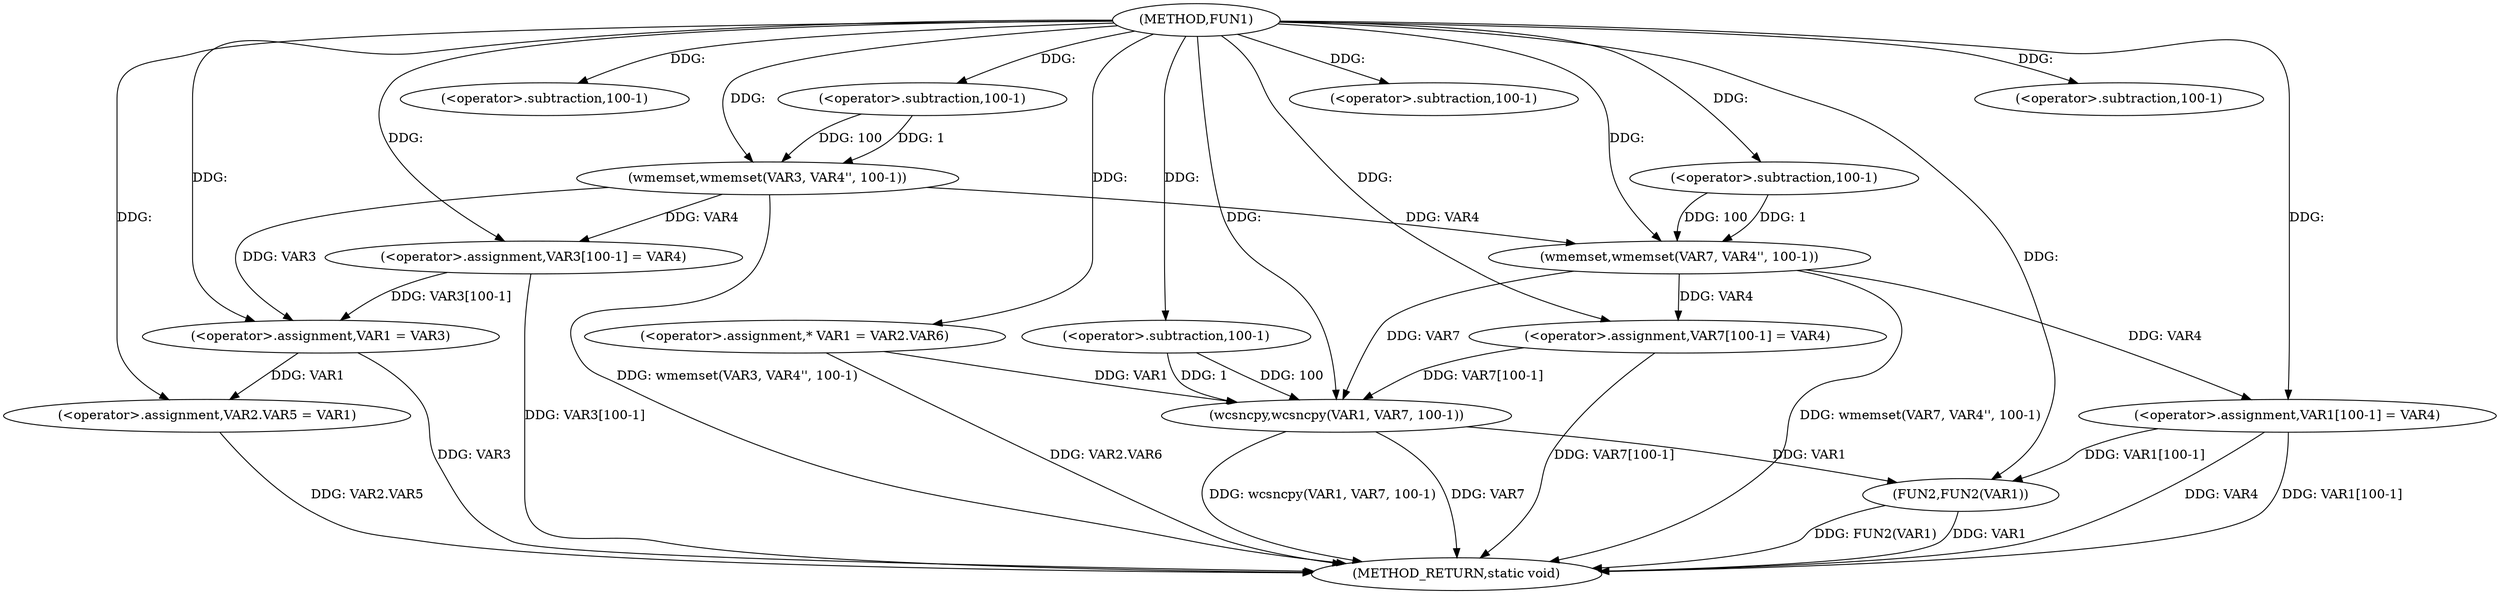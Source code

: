 digraph FUN1 {  
"1000100" [label = "(METHOD,FUN1)" ]
"1000163" [label = "(METHOD_RETURN,static void)" ]
"1000105" [label = "(wmemset,wmemset(VAR3, VAR4'', 100-1))" ]
"1000108" [label = "(<operator>.subtraction,100-1)" ]
"1000111" [label = "(<operator>.assignment,VAR3[100-1] = VAR4)" ]
"1000114" [label = "(<operator>.subtraction,100-1)" ]
"1000118" [label = "(<operator>.assignment,VAR1 = VAR3)" ]
"1000121" [label = "(<operator>.assignment,VAR2.VAR5 = VAR1)" ]
"1000128" [label = "(<operator>.assignment,* VAR1 = VAR2.VAR6)" ]
"1000135" [label = "(wmemset,wmemset(VAR7, VAR4'', 100-1))" ]
"1000138" [label = "(<operator>.subtraction,100-1)" ]
"1000141" [label = "(<operator>.assignment,VAR7[100-1] = VAR4)" ]
"1000144" [label = "(<operator>.subtraction,100-1)" ]
"1000148" [label = "(wcsncpy,wcsncpy(VAR1, VAR7, 100-1))" ]
"1000151" [label = "(<operator>.subtraction,100-1)" ]
"1000154" [label = "(<operator>.assignment,VAR1[100-1] = VAR4)" ]
"1000157" [label = "(<operator>.subtraction,100-1)" ]
"1000161" [label = "(FUN2,FUN2(VAR1))" ]
  "1000128" -> "1000163"  [ label = "DDG: VAR2.VAR6"] 
  "1000141" -> "1000163"  [ label = "DDG: VAR7[100-1]"] 
  "1000105" -> "1000163"  [ label = "DDG: wmemset(VAR3, VAR4'', 100-1)"] 
  "1000154" -> "1000163"  [ label = "DDG: VAR4"] 
  "1000154" -> "1000163"  [ label = "DDG: VAR1[100-1]"] 
  "1000148" -> "1000163"  [ label = "DDG: wcsncpy(VAR1, VAR7, 100-1)"] 
  "1000111" -> "1000163"  [ label = "DDG: VAR3[100-1]"] 
  "1000121" -> "1000163"  [ label = "DDG: VAR2.VAR5"] 
  "1000148" -> "1000163"  [ label = "DDG: VAR7"] 
  "1000161" -> "1000163"  [ label = "DDG: VAR1"] 
  "1000135" -> "1000163"  [ label = "DDG: wmemset(VAR7, VAR4'', 100-1)"] 
  "1000118" -> "1000163"  [ label = "DDG: VAR3"] 
  "1000161" -> "1000163"  [ label = "DDG: FUN2(VAR1)"] 
  "1000100" -> "1000105"  [ label = "DDG: "] 
  "1000108" -> "1000105"  [ label = "DDG: 100"] 
  "1000108" -> "1000105"  [ label = "DDG: 1"] 
  "1000100" -> "1000108"  [ label = "DDG: "] 
  "1000105" -> "1000111"  [ label = "DDG: VAR4"] 
  "1000100" -> "1000111"  [ label = "DDG: "] 
  "1000100" -> "1000114"  [ label = "DDG: "] 
  "1000111" -> "1000118"  [ label = "DDG: VAR3[100-1]"] 
  "1000105" -> "1000118"  [ label = "DDG: VAR3"] 
  "1000100" -> "1000118"  [ label = "DDG: "] 
  "1000118" -> "1000121"  [ label = "DDG: VAR1"] 
  "1000100" -> "1000121"  [ label = "DDG: "] 
  "1000100" -> "1000128"  [ label = "DDG: "] 
  "1000100" -> "1000135"  [ label = "DDG: "] 
  "1000105" -> "1000135"  [ label = "DDG: VAR4"] 
  "1000138" -> "1000135"  [ label = "DDG: 100"] 
  "1000138" -> "1000135"  [ label = "DDG: 1"] 
  "1000100" -> "1000138"  [ label = "DDG: "] 
  "1000135" -> "1000141"  [ label = "DDG: VAR4"] 
  "1000100" -> "1000141"  [ label = "DDG: "] 
  "1000100" -> "1000144"  [ label = "DDG: "] 
  "1000128" -> "1000148"  [ label = "DDG: VAR1"] 
  "1000100" -> "1000148"  [ label = "DDG: "] 
  "1000141" -> "1000148"  [ label = "DDG: VAR7[100-1]"] 
  "1000135" -> "1000148"  [ label = "DDG: VAR7"] 
  "1000151" -> "1000148"  [ label = "DDG: 100"] 
  "1000151" -> "1000148"  [ label = "DDG: 1"] 
  "1000100" -> "1000151"  [ label = "DDG: "] 
  "1000100" -> "1000154"  [ label = "DDG: "] 
  "1000135" -> "1000154"  [ label = "DDG: VAR4"] 
  "1000100" -> "1000157"  [ label = "DDG: "] 
  "1000154" -> "1000161"  [ label = "DDG: VAR1[100-1]"] 
  "1000148" -> "1000161"  [ label = "DDG: VAR1"] 
  "1000100" -> "1000161"  [ label = "DDG: "] 
}
